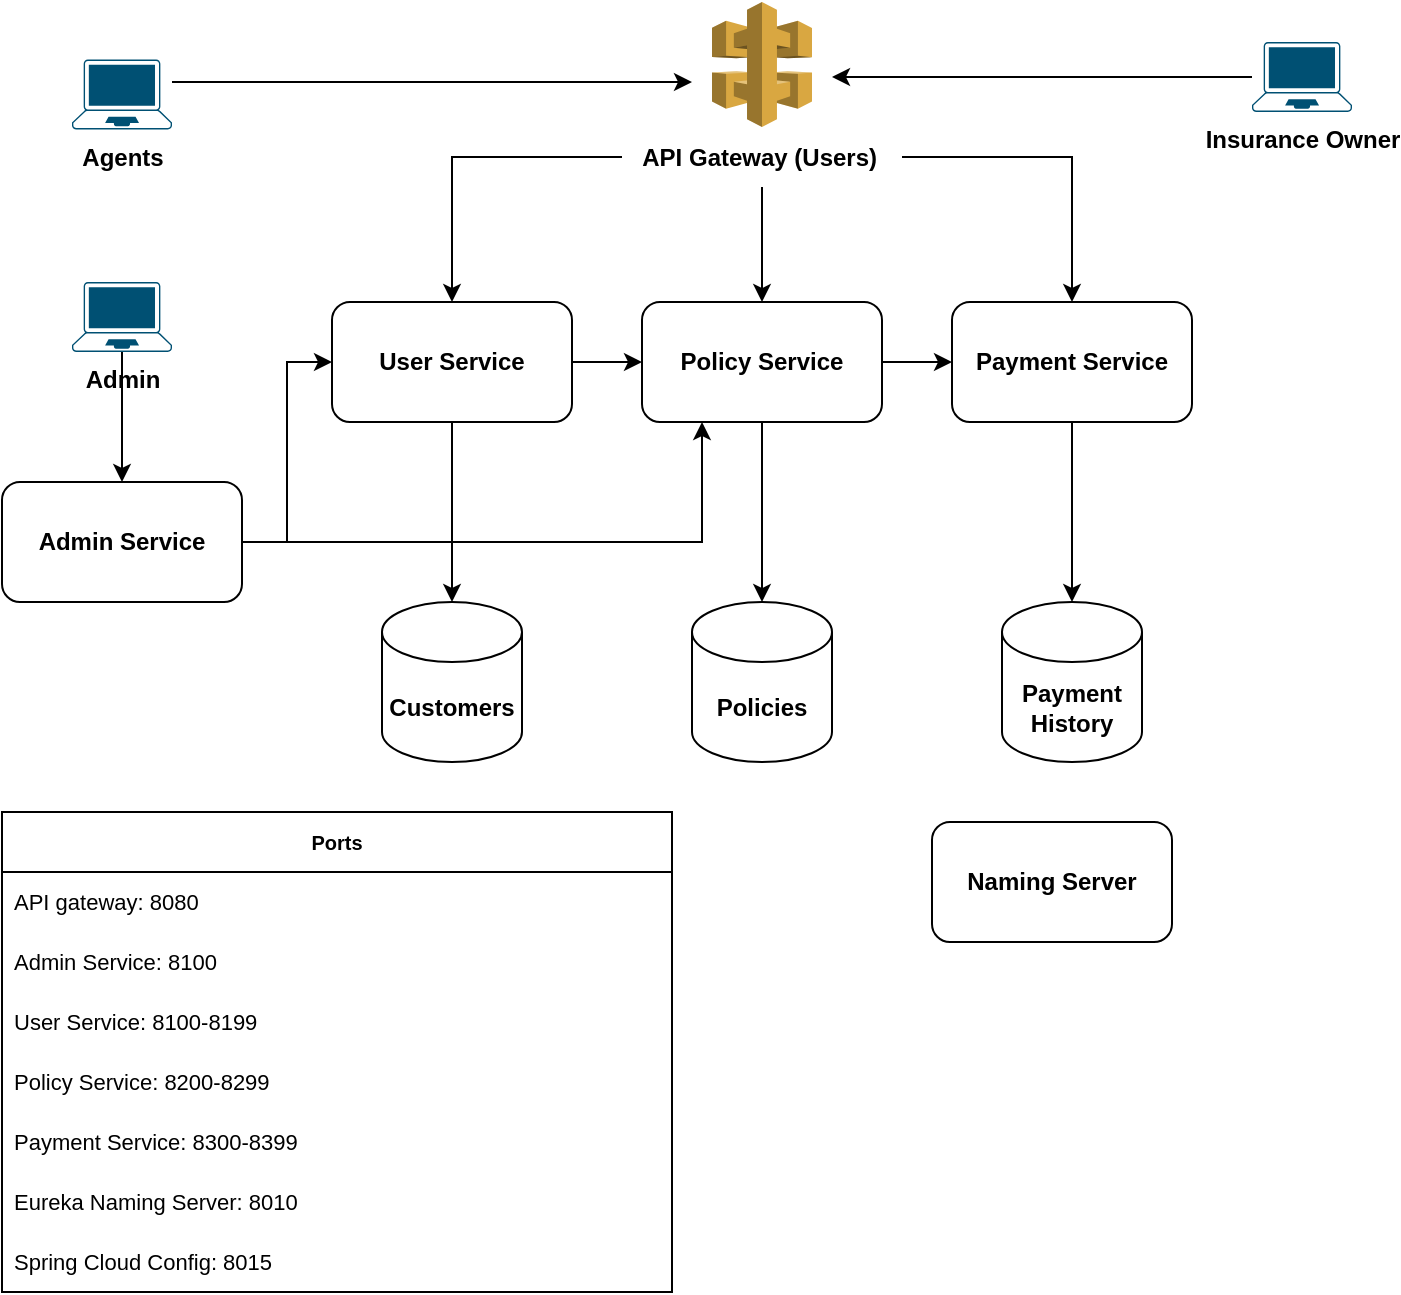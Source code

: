 <mxfile version="21.0.10" type="device" pages="2"><diagram name="Page-1" id="YTeRhmGSE3S8Dcn9FT7D"><mxGraphModel dx="1050" dy="677" grid="1" gridSize="10" guides="1" tooltips="1" connect="1" arrows="1" fold="1" page="1" pageScale="1" pageWidth="850" pageHeight="1100" math="0" shadow="0"><root><mxCell id="0"/><mxCell id="1" parent="0"/><mxCell id="CF9QWgprUcX2j74FwDaS-17" style="edgeStyle=orthogonalEdgeStyle;rounded=0;orthogonalLoop=1;jettySize=auto;html=1;" edge="1" parent="1" source="CF9QWgprUcX2j74FwDaS-1"><mxGeometry relative="1" as="geometry"><mxPoint x="440" y="80" as="targetPoint"/><Array as="points"><mxPoint x="430" y="80"/><mxPoint x="430" y="80"/></Array></mxGeometry></mxCell><mxCell id="CF9QWgprUcX2j74FwDaS-1" value="Agents" style="points=[[0.13,0.02,0],[0.5,0,0],[0.87,0.02,0],[0.885,0.4,0],[0.985,0.985,0],[0.5,1,0],[0.015,0.985,0],[0.115,0.4,0]];verticalLabelPosition=bottom;sketch=0;html=1;verticalAlign=top;aspect=fixed;align=center;pointerEvents=1;shape=mxgraph.cisco19.laptop;fillColor=#005073;strokeColor=none;fontStyle=1" vertex="1" parent="1"><mxGeometry x="130" y="68.75" width="50" height="35" as="geometry"/></mxCell><mxCell id="CF9QWgprUcX2j74FwDaS-35" style="edgeStyle=orthogonalEdgeStyle;rounded=0;orthogonalLoop=1;jettySize=auto;html=1;entryX=0;entryY=0.5;entryDx=0;entryDy=0;" edge="1" parent="1" source="CF9QWgprUcX2j74FwDaS-3" target="CF9QWgprUcX2j74FwDaS-12"><mxGeometry relative="1" as="geometry"/></mxCell><mxCell id="CF9QWgprUcX2j74FwDaS-36" style="edgeStyle=orthogonalEdgeStyle;rounded=0;orthogonalLoop=1;jettySize=auto;html=1;exitX=1;exitY=0.5;exitDx=0;exitDy=0;entryX=0.25;entryY=1;entryDx=0;entryDy=0;" edge="1" parent="1" source="CF9QWgprUcX2j74FwDaS-3" target="CF9QWgprUcX2j74FwDaS-9"><mxGeometry relative="1" as="geometry"/></mxCell><mxCell id="CF9QWgprUcX2j74FwDaS-3" value="Admin Service" style="rounded=1;whiteSpace=wrap;html=1;fontStyle=1" vertex="1" parent="1"><mxGeometry x="95" y="280" width="120" height="60" as="geometry"/></mxCell><mxCell id="CF9QWgprUcX2j74FwDaS-6" value="" style="group" vertex="1" connectable="0" parent="1"><mxGeometry x="425" y="40" width="120" height="92.5" as="geometry"/></mxCell><mxCell id="CF9QWgprUcX2j74FwDaS-2" value="" style="outlineConnect=0;dashed=0;verticalLabelPosition=bottom;verticalAlign=middle;align=center;html=1;shape=mxgraph.aws3.api_gateway;fillColor=#D9A741;gradientColor=none;" vertex="1" parent="CF9QWgprUcX2j74FwDaS-6"><mxGeometry x="25" width="50" height="62.5" as="geometry"/></mxCell><mxCell id="CF9QWgprUcX2j74FwDaS-5" value="API Gateway (Users)&amp;nbsp;" style="text;html=1;align=center;verticalAlign=middle;resizable=0;points=[];autosize=1;strokeColor=none;fillColor=none;fontStyle=1" vertex="1" parent="CF9QWgprUcX2j74FwDaS-6"><mxGeometry x="-20" y="62.5" width="140" height="30" as="geometry"/></mxCell><mxCell id="CF9QWgprUcX2j74FwDaS-23" style="edgeStyle=orthogonalEdgeStyle;rounded=0;orthogonalLoop=1;jettySize=auto;html=1;exitX=0.5;exitY=1;exitDx=0;exitDy=0;entryX=0.5;entryY=0;entryDx=0;entryDy=0;entryPerimeter=0;" edge="1" parent="1" source="CF9QWgprUcX2j74FwDaS-9" target="CF9QWgprUcX2j74FwDaS-22"><mxGeometry relative="1" as="geometry"/></mxCell><mxCell id="CF9QWgprUcX2j74FwDaS-27" style="edgeStyle=orthogonalEdgeStyle;rounded=0;orthogonalLoop=1;jettySize=auto;html=1;entryX=0;entryY=0.5;entryDx=0;entryDy=0;" edge="1" parent="1" source="CF9QWgprUcX2j74FwDaS-9" target="CF9QWgprUcX2j74FwDaS-10"><mxGeometry relative="1" as="geometry"/></mxCell><mxCell id="CF9QWgprUcX2j74FwDaS-9" value="Policy Service" style="rounded=1;whiteSpace=wrap;html=1;fontStyle=1" vertex="1" parent="1"><mxGeometry x="415" y="190" width="120" height="60" as="geometry"/></mxCell><mxCell id="CF9QWgprUcX2j74FwDaS-25" style="edgeStyle=orthogonalEdgeStyle;rounded=0;orthogonalLoop=1;jettySize=auto;html=1;" edge="1" parent="1" source="CF9QWgprUcX2j74FwDaS-10" target="CF9QWgprUcX2j74FwDaS-24"><mxGeometry relative="1" as="geometry"/></mxCell><mxCell id="CF9QWgprUcX2j74FwDaS-10" value="Payment Service" style="rounded=1;whiteSpace=wrap;html=1;fontStyle=1" vertex="1" parent="1"><mxGeometry x="570" y="190" width="120" height="60" as="geometry"/></mxCell><mxCell id="CF9QWgprUcX2j74FwDaS-21" style="edgeStyle=orthogonalEdgeStyle;rounded=0;orthogonalLoop=1;jettySize=auto;html=1;exitX=0.5;exitY=1;exitDx=0;exitDy=0;entryX=0.5;entryY=0;entryDx=0;entryDy=0;entryPerimeter=0;" edge="1" parent="1" source="CF9QWgprUcX2j74FwDaS-12" target="CF9QWgprUcX2j74FwDaS-20"><mxGeometry relative="1" as="geometry"/></mxCell><mxCell id="CF9QWgprUcX2j74FwDaS-26" style="edgeStyle=orthogonalEdgeStyle;rounded=0;orthogonalLoop=1;jettySize=auto;html=1;exitX=1;exitY=0.5;exitDx=0;exitDy=0;entryX=0;entryY=0.5;entryDx=0;entryDy=0;" edge="1" parent="1" source="CF9QWgprUcX2j74FwDaS-12" target="CF9QWgprUcX2j74FwDaS-9"><mxGeometry relative="1" as="geometry"/></mxCell><mxCell id="CF9QWgprUcX2j74FwDaS-12" value="User Service" style="rounded=1;whiteSpace=wrap;html=1;fontStyle=1" vertex="1" parent="1"><mxGeometry x="260" y="190" width="120" height="60" as="geometry"/></mxCell><mxCell id="CF9QWgprUcX2j74FwDaS-14" style="edgeStyle=orthogonalEdgeStyle;rounded=0;orthogonalLoop=1;jettySize=auto;html=1;entryX=0.5;entryY=0;entryDx=0;entryDy=0;" edge="1" parent="1" source="CF9QWgprUcX2j74FwDaS-5" target="CF9QWgprUcX2j74FwDaS-12"><mxGeometry relative="1" as="geometry"/></mxCell><mxCell id="CF9QWgprUcX2j74FwDaS-15" style="edgeStyle=orthogonalEdgeStyle;rounded=0;orthogonalLoop=1;jettySize=auto;html=1;" edge="1" parent="1" source="CF9QWgprUcX2j74FwDaS-5" target="CF9QWgprUcX2j74FwDaS-9"><mxGeometry relative="1" as="geometry"/></mxCell><mxCell id="CF9QWgprUcX2j74FwDaS-16" style="edgeStyle=orthogonalEdgeStyle;rounded=0;orthogonalLoop=1;jettySize=auto;html=1;entryX=0.5;entryY=0;entryDx=0;entryDy=0;" edge="1" parent="1" source="CF9QWgprUcX2j74FwDaS-5" target="CF9QWgprUcX2j74FwDaS-10"><mxGeometry relative="1" as="geometry"/></mxCell><mxCell id="CF9QWgprUcX2j74FwDaS-19" value="" style="edgeStyle=orthogonalEdgeStyle;rounded=0;orthogonalLoop=1;jettySize=auto;html=1;exitX=0.5;exitY=1;exitDx=0;exitDy=0;exitPerimeter=0;" edge="1" parent="1" source="CF9QWgprUcX2j74FwDaS-18" target="CF9QWgprUcX2j74FwDaS-3"><mxGeometry relative="1" as="geometry"><mxPoint x="155" y="230" as="sourcePoint"/></mxGeometry></mxCell><mxCell id="CF9QWgprUcX2j74FwDaS-18" value="Admin" style="points=[[0.13,0.02,0],[0.5,0,0],[0.87,0.02,0],[0.885,0.4,0],[0.985,0.985,0],[0.5,1,0],[0.015,0.985,0],[0.115,0.4,0]];verticalLabelPosition=bottom;sketch=0;html=1;verticalAlign=top;aspect=fixed;align=center;pointerEvents=1;shape=mxgraph.cisco19.laptop;fillColor=#005073;strokeColor=none;fontStyle=1" vertex="1" parent="1"><mxGeometry x="130" y="180" width="50" height="35" as="geometry"/></mxCell><mxCell id="CF9QWgprUcX2j74FwDaS-20" value="Customers" style="shape=cylinder3;whiteSpace=wrap;html=1;boundedLbl=1;backgroundOutline=1;size=15;fontStyle=1" vertex="1" parent="1"><mxGeometry x="285" y="340" width="70" height="80" as="geometry"/></mxCell><mxCell id="CF9QWgprUcX2j74FwDaS-22" value="Policies" style="shape=cylinder3;whiteSpace=wrap;html=1;boundedLbl=1;backgroundOutline=1;size=15;fontStyle=1" vertex="1" parent="1"><mxGeometry x="440" y="340" width="70" height="80" as="geometry"/></mxCell><mxCell id="CF9QWgprUcX2j74FwDaS-24" value="Payment History" style="shape=cylinder3;whiteSpace=wrap;html=1;boundedLbl=1;backgroundOutline=1;size=15;fontStyle=1" vertex="1" parent="1"><mxGeometry x="595" y="340" width="70" height="80" as="geometry"/></mxCell><mxCell id="CF9QWgprUcX2j74FwDaS-34" style="edgeStyle=orthogonalEdgeStyle;rounded=0;orthogonalLoop=1;jettySize=auto;html=1;" edge="1" parent="1" source="CF9QWgprUcX2j74FwDaS-32"><mxGeometry relative="1" as="geometry"><mxPoint x="510" y="77.5" as="targetPoint"/></mxGeometry></mxCell><mxCell id="CF9QWgprUcX2j74FwDaS-32" value="Insurance Owner" style="points=[[0.13,0.02,0],[0.5,0,0],[0.87,0.02,0],[0.885,0.4,0],[0.985,0.985,0],[0.5,1,0],[0.015,0.985,0],[0.115,0.4,0]];verticalLabelPosition=bottom;sketch=0;html=1;verticalAlign=top;aspect=fixed;align=center;pointerEvents=1;shape=mxgraph.cisco19.laptop;fillColor=#005073;strokeColor=none;fontStyle=1" vertex="1" parent="1"><mxGeometry x="720" y="60" width="50" height="35" as="geometry"/></mxCell><mxCell id="CF9QWgprUcX2j74FwDaS-37" value="Ports" style="swimlane;fontStyle=1;childLayout=stackLayout;horizontal=1;startSize=30;horizontalStack=0;resizeParent=1;resizeParentMax=0;resizeLast=0;collapsible=1;marginBottom=0;whiteSpace=wrap;html=1;fontSize=10;" vertex="1" parent="1"><mxGeometry x="95" y="445" width="335" height="240" as="geometry"/></mxCell><mxCell id="CF9QWgprUcX2j74FwDaS-42" value="API gateway: 8080" style="text;strokeColor=none;fillColor=none;align=left;verticalAlign=middle;spacingLeft=4;spacingRight=4;overflow=hidden;points=[[0,0.5],[1,0.5]];portConstraint=eastwest;rotatable=0;whiteSpace=wrap;html=1;fontSize=11;" vertex="1" parent="CF9QWgprUcX2j74FwDaS-37"><mxGeometry y="30" width="335" height="30" as="geometry"/></mxCell><mxCell id="CF9QWgprUcX2j74FwDaS-38" value="Admin Service: 8100" style="text;strokeColor=none;fillColor=none;align=left;verticalAlign=middle;spacingLeft=4;spacingRight=4;overflow=hidden;points=[[0,0.5],[1,0.5]];portConstraint=eastwest;rotatable=0;whiteSpace=wrap;html=1;fontSize=11;" vertex="1" parent="CF9QWgprUcX2j74FwDaS-37"><mxGeometry y="60" width="335" height="30" as="geometry"/></mxCell><mxCell id="CF9QWgprUcX2j74FwDaS-39" value="User Service: 8100-8199" style="text;strokeColor=none;fillColor=none;align=left;verticalAlign=middle;spacingLeft=4;spacingRight=4;overflow=hidden;points=[[0,0.5],[1,0.5]];portConstraint=eastwest;rotatable=0;whiteSpace=wrap;html=1;fontSize=11;" vertex="1" parent="CF9QWgprUcX2j74FwDaS-37"><mxGeometry y="90" width="335" height="30" as="geometry"/></mxCell><mxCell id="qCf-C-upBIi3bakGPMXo-1" value="Policy Service: 8200-8299" style="text;strokeColor=none;fillColor=none;align=left;verticalAlign=middle;spacingLeft=4;spacingRight=4;overflow=hidden;points=[[0,0.5],[1,0.5]];portConstraint=eastwest;rotatable=0;whiteSpace=wrap;html=1;fontSize=11;" vertex="1" parent="CF9QWgprUcX2j74FwDaS-37"><mxGeometry y="120" width="335" height="30" as="geometry"/></mxCell><mxCell id="CF9QWgprUcX2j74FwDaS-40" value="Payment Service: 8300-8399" style="text;strokeColor=none;fillColor=none;align=left;verticalAlign=middle;spacingLeft=4;spacingRight=4;overflow=hidden;points=[[0,0.5],[1,0.5]];portConstraint=eastwest;rotatable=0;whiteSpace=wrap;html=1;fontSize=11;" vertex="1" parent="CF9QWgprUcX2j74FwDaS-37"><mxGeometry y="150" width="335" height="30" as="geometry"/></mxCell><mxCell id="CF9QWgprUcX2j74FwDaS-41" value="Eureka Naming Server: 8010" style="text;strokeColor=none;fillColor=none;align=left;verticalAlign=middle;spacingLeft=4;spacingRight=4;overflow=hidden;points=[[0,0.5],[1,0.5]];portConstraint=eastwest;rotatable=0;whiteSpace=wrap;html=1;fontSize=11;" vertex="1" parent="CF9QWgprUcX2j74FwDaS-37"><mxGeometry y="180" width="335" height="30" as="geometry"/></mxCell><mxCell id="CF9QWgprUcX2j74FwDaS-43" value="Spring Cloud Config: 8015" style="text;strokeColor=none;fillColor=none;align=left;verticalAlign=middle;spacingLeft=4;spacingRight=4;overflow=hidden;points=[[0,0.5],[1,0.5]];portConstraint=eastwest;rotatable=0;whiteSpace=wrap;html=1;fontSize=11;" vertex="1" parent="CF9QWgprUcX2j74FwDaS-37"><mxGeometry y="210" width="335" height="30" as="geometry"/></mxCell><mxCell id="CF9QWgprUcX2j74FwDaS-44" value="Naming Server" style="rounded=1;whiteSpace=wrap;html=1;fontStyle=1" vertex="1" parent="1"><mxGeometry x="560" y="450" width="120" height="60" as="geometry"/></mxCell></root></mxGraphModel></diagram><diagram id="U279SjaediZvpmLimCq4" name="Page-2"><mxGraphModel dx="1050" dy="619" grid="1" gridSize="10" guides="1" tooltips="1" connect="1" arrows="1" fold="1" page="1" pageScale="1" pageWidth="850" pageHeight="1100" math="0" shadow="0"><root><mxCell id="0"/><mxCell id="1" parent="0"/><mxCell id="cD0592Eh3vplgtBpnpMP-1" value="Owners" style="rounded=0;whiteSpace=wrap;html=1;" vertex="1" parent="1"><mxGeometry x="100" y="100" width="120" height="60" as="geometry"/></mxCell><mxCell id="cD0592Eh3vplgtBpnpMP-2" value="Policy Types" style="rounded=0;whiteSpace=wrap;html=1;" vertex="1" parent="1"><mxGeometry x="460" y="100" width="120" height="60" as="geometry"/></mxCell><mxCell id="cD0592Eh3vplgtBpnpMP-3" value="Policies" style="rounded=0;whiteSpace=wrap;html=1;" vertex="1" parent="1"><mxGeometry x="280" y="100" width="120" height="60" as="geometry"/></mxCell><mxCell id="cD0592Eh3vplgtBpnpMP-4" value="Payments" style="rounded=0;whiteSpace=wrap;html=1;" vertex="1" parent="1"><mxGeometry x="200" y="300" width="120" height="60" as="geometry"/></mxCell><mxCell id="cD0592Eh3vplgtBpnpMP-5" value="Scheduled Payment" style="rounded=0;whiteSpace=wrap;html=1;" vertex="1" parent="1"><mxGeometry x="200" y="400" width="120" height="60" as="geometry"/></mxCell><mxCell id="cD0592Eh3vplgtBpnpMP-6" value="Payment Status" style="rounded=0;whiteSpace=wrap;html=1;" vertex="1" parent="1"><mxGeometry x="460" y="400" width="120" height="60" as="geometry"/></mxCell><mxCell id="cD0592Eh3vplgtBpnpMP-7" value="Policy Status" style="rounded=0;whiteSpace=wrap;html=1;" vertex="1" parent="1"><mxGeometry x="460" y="300" width="120" height="60" as="geometry"/></mxCell><mxCell id="cD0592Eh3vplgtBpnpMP-8" value="Agents" style="rounded=0;whiteSpace=wrap;html=1;" vertex="1" parent="1"><mxGeometry x="100" y="170" width="120" height="60" as="geometry"/></mxCell></root></mxGraphModel></diagram></mxfile>